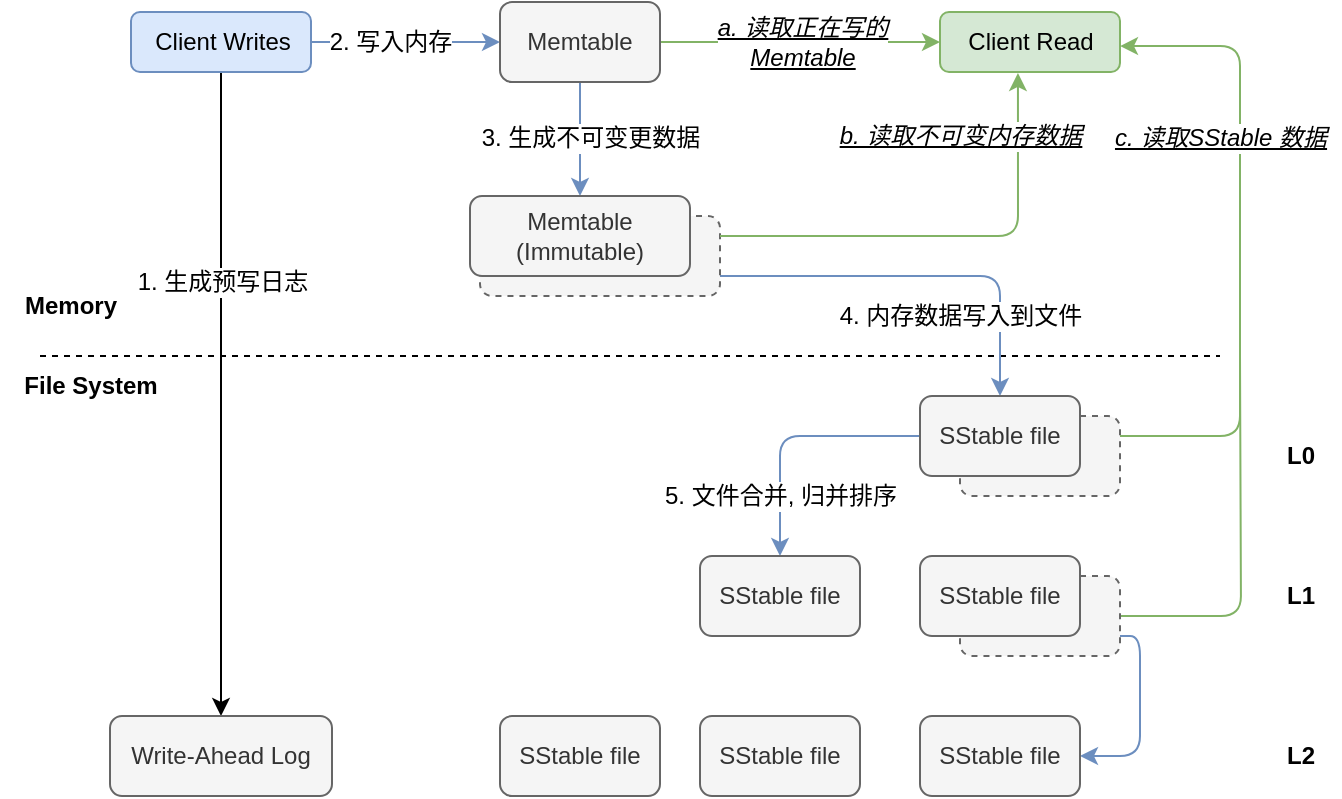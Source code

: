 <mxfile version="22.0.3" type="device" pages="3">
  <diagram name="lsm-tree-1" id="gPqh1k0p1fD9pDpTtmWK">
    <mxGraphModel dx="950" dy="647" grid="1" gridSize="10" guides="1" tooltips="1" connect="1" arrows="1" fold="1" page="1" pageScale="1" pageWidth="827" pageHeight="1169" math="0" shadow="0">
      <root>
        <mxCell id="0" />
        <mxCell id="1" parent="0" />
        <mxCell id="Ap49TxjKGIbWPdlHPext-1" value="" style="endArrow=none;html=1;rounded=0;fontSize=12;dashed=1;" edge="1" parent="1">
          <mxGeometry width="50" height="50" relative="1" as="geometry">
            <mxPoint x="90" y="290" as="sourcePoint" />
            <mxPoint x="680" y="290" as="targetPoint" />
          </mxGeometry>
        </mxCell>
        <mxCell id="Ap49TxjKGIbWPdlHPext-2" value="Memory" style="text;html=1;align=center;verticalAlign=middle;resizable=0;points=[];autosize=1;strokeColor=none;fillColor=none;fontSize=12;fontStyle=1" vertex="1" parent="1">
          <mxGeometry x="70" y="250" width="70" height="30" as="geometry" />
        </mxCell>
        <mxCell id="Ap49TxjKGIbWPdlHPext-3" value="File System" style="text;html=1;align=center;verticalAlign=middle;resizable=0;points=[];autosize=1;strokeColor=none;fillColor=none;fontSize=12;fontStyle=1" vertex="1" parent="1">
          <mxGeometry x="70" y="290" width="90" height="30" as="geometry" />
        </mxCell>
        <mxCell id="Ap49TxjKGIbWPdlHPext-10" style="edgeStyle=orthogonalEdgeStyle;rounded=0;orthogonalLoop=1;jettySize=auto;html=1;entryX=0;entryY=0.5;entryDx=0;entryDy=0;fontSize=12;fillColor=#dae8fc;strokeColor=#6c8ebf;" edge="1" parent="1" source="Ap49TxjKGIbWPdlHPext-4" target="Ap49TxjKGIbWPdlHPext-6">
          <mxGeometry relative="1" as="geometry" />
        </mxCell>
        <mxCell id="Ap49TxjKGIbWPdlHPext-32" value="2. 写入内存" style="edgeLabel;html=1;align=center;verticalAlign=middle;resizable=0;points=[];fontSize=12;" vertex="1" connectable="0" parent="Ap49TxjKGIbWPdlHPext-10">
          <mxGeometry x="-0.129" y="-2" relative="1" as="geometry">
            <mxPoint x="-2" y="-2" as="offset" />
          </mxGeometry>
        </mxCell>
        <mxCell id="Ap49TxjKGIbWPdlHPext-11" style="edgeStyle=orthogonalEdgeStyle;rounded=0;orthogonalLoop=1;jettySize=auto;html=1;entryX=0.5;entryY=0;entryDx=0;entryDy=0;fontSize=12;" edge="1" parent="1" source="Ap49TxjKGIbWPdlHPext-4" target="Ap49TxjKGIbWPdlHPext-5">
          <mxGeometry relative="1" as="geometry" />
        </mxCell>
        <mxCell id="Ap49TxjKGIbWPdlHPext-31" value="1. 生成预写日志" style="edgeLabel;html=1;align=center;verticalAlign=middle;resizable=0;points=[];fontSize=12;" vertex="1" connectable="0" parent="Ap49TxjKGIbWPdlHPext-11">
          <mxGeometry x="-0.061" y="1" relative="1" as="geometry">
            <mxPoint x="-1" y="-46" as="offset" />
          </mxGeometry>
        </mxCell>
        <mxCell id="Ap49TxjKGIbWPdlHPext-4" value="Client Writes" style="text;html=1;align=center;verticalAlign=middle;resizable=0;points=[];autosize=1;strokeColor=#6c8ebf;fillColor=#dae8fc;fontSize=12;rounded=1;" vertex="1" parent="1">
          <mxGeometry x="135.5" y="118" width="90" height="30" as="geometry" />
        </mxCell>
        <mxCell id="Ap49TxjKGIbWPdlHPext-5" value="Write-Ahead Log" style="rounded=1;whiteSpace=wrap;html=1;fontSize=12;fillColor=#f5f5f5;fontColor=#333333;strokeColor=#666666;" vertex="1" parent="1">
          <mxGeometry x="125" y="470" width="111" height="40" as="geometry" />
        </mxCell>
        <mxCell id="Ap49TxjKGIbWPdlHPext-9" style="rounded=0;orthogonalLoop=1;jettySize=auto;html=1;entryX=0.5;entryY=0;entryDx=0;entryDy=0;fontSize=12;exitX=0.5;exitY=1;exitDx=0;exitDy=0;fillColor=#dae8fc;strokeColor=#6c8ebf;" edge="1" parent="1" source="Ap49TxjKGIbWPdlHPext-6" target="Ap49TxjKGIbWPdlHPext-7">
          <mxGeometry relative="1" as="geometry">
            <mxPoint x="360" y="160" as="sourcePoint" />
            <Array as="points">
              <mxPoint x="360" y="180" />
            </Array>
          </mxGeometry>
        </mxCell>
        <mxCell id="Ap49TxjKGIbWPdlHPext-33" value="3. 生成不可变更数据" style="edgeLabel;html=1;align=center;verticalAlign=middle;resizable=0;points=[];fontSize=12;" vertex="1" connectable="0" parent="Ap49TxjKGIbWPdlHPext-9">
          <mxGeometry x="-0.106" y="-9" relative="1" as="geometry">
            <mxPoint x="14" y="2" as="offset" />
          </mxGeometry>
        </mxCell>
        <mxCell id="Ap49TxjKGIbWPdlHPext-40" value="&lt;i&gt;&lt;u&gt;a. 读取正在写的&lt;br&gt;Memtable&lt;/u&gt;&lt;/i&gt;" style="edgeStyle=orthogonalEdgeStyle;rounded=0;orthogonalLoop=1;jettySize=auto;html=1;exitX=1;exitY=0.5;exitDx=0;exitDy=0;fillColor=#d5e8d4;strokeColor=#82b366;fontSize=12;" edge="1" parent="1" source="Ap49TxjKGIbWPdlHPext-6" target="Ap49TxjKGIbWPdlHPext-39">
          <mxGeometry x="0.007" relative="1" as="geometry">
            <mxPoint as="offset" />
          </mxGeometry>
        </mxCell>
        <mxCell id="Ap49TxjKGIbWPdlHPext-6" value="Memtable" style="rounded=1;whiteSpace=wrap;html=1;fontSize=12;fillColor=#f5f5f5;fontColor=#333333;strokeColor=#666666;" vertex="1" parent="1">
          <mxGeometry x="320" y="113" width="80" height="40" as="geometry" />
        </mxCell>
        <mxCell id="Ap49TxjKGIbWPdlHPext-15" style="edgeStyle=orthogonalEdgeStyle;rounded=1;orthogonalLoop=1;jettySize=auto;html=1;exitX=1;exitY=0.75;exitDx=0;exitDy=0;entryX=0.5;entryY=0;entryDx=0;entryDy=0;fontSize=12;fillColor=#dae8fc;strokeColor=#6c8ebf;" edge="1" parent="1" source="Ap49TxjKGIbWPdlHPext-8" target="Ap49TxjKGIbWPdlHPext-13">
          <mxGeometry relative="1" as="geometry" />
        </mxCell>
        <mxCell id="Ap49TxjKGIbWPdlHPext-34" value="4. 内存数据写入到文件" style="edgeLabel;html=1;align=center;verticalAlign=middle;resizable=0;points=[];fontSize=12;" vertex="1" connectable="0" parent="Ap49TxjKGIbWPdlHPext-15">
          <mxGeometry x="0.107" y="4" relative="1" as="geometry">
            <mxPoint x="9" y="24" as="offset" />
          </mxGeometry>
        </mxCell>
        <mxCell id="Ap49TxjKGIbWPdlHPext-8" value="" style="rounded=1;whiteSpace=wrap;html=1;fontSize=12;dashed=1;fillColor=#f5f5f5;fontColor=#333333;strokeColor=#666666;" vertex="1" parent="1">
          <mxGeometry x="310" y="220" width="120" height="40" as="geometry" />
        </mxCell>
        <mxCell id="Ap49TxjKGIbWPdlHPext-19" style="edgeStyle=orthogonalEdgeStyle;rounded=1;orthogonalLoop=1;jettySize=auto;html=1;exitX=0;exitY=0.5;exitDx=0;exitDy=0;fontSize=12;fillColor=#dae8fc;strokeColor=#6c8ebf;" edge="1" parent="1" source="Ap49TxjKGIbWPdlHPext-13" target="Ap49TxjKGIbWPdlHPext-17">
          <mxGeometry relative="1" as="geometry">
            <Array as="points">
              <mxPoint x="460" y="330" />
            </Array>
          </mxGeometry>
        </mxCell>
        <mxCell id="Ap49TxjKGIbWPdlHPext-35" value="5. 文件合并, 归并排序" style="edgeLabel;html=1;align=center;verticalAlign=middle;resizable=0;points=[];fontSize=12;" vertex="1" connectable="0" parent="Ap49TxjKGIbWPdlHPext-19">
          <mxGeometry x="0.35" y="-2" relative="1" as="geometry">
            <mxPoint x="2" y="12" as="offset" />
          </mxGeometry>
        </mxCell>
        <mxCell id="Ap49TxjKGIbWPdlHPext-14" value="" style="rounded=1;whiteSpace=wrap;html=1;fontSize=12;dashed=1;fillColor=#f5f5f5;fontColor=#333333;strokeColor=#666666;" vertex="1" parent="1">
          <mxGeometry x="550" y="320" width="80" height="40" as="geometry" />
        </mxCell>
        <mxCell id="Ap49TxjKGIbWPdlHPext-13" value="SStable file" style="rounded=1;whiteSpace=wrap;html=1;fontSize=12;fillColor=#f5f5f5;fontColor=#333333;strokeColor=#666666;" vertex="1" parent="1">
          <mxGeometry x="530" y="310" width="80" height="40" as="geometry" />
        </mxCell>
        <mxCell id="Ap49TxjKGIbWPdlHPext-17" value="SStable file" style="rounded=1;whiteSpace=wrap;html=1;fontSize=12;fillColor=#f5f5f5;fontColor=#333333;strokeColor=#666666;" vertex="1" parent="1">
          <mxGeometry x="420" y="390" width="80" height="40" as="geometry" />
        </mxCell>
        <mxCell id="Ap49TxjKGIbWPdlHPext-26" style="edgeStyle=orthogonalEdgeStyle;rounded=1;orthogonalLoop=1;jettySize=auto;html=1;entryX=1;entryY=0.5;entryDx=0;entryDy=0;exitX=1;exitY=0.75;exitDx=0;exitDy=0;fontSize=12;fillColor=#dae8fc;strokeColor=#6c8ebf;" edge="1" parent="1" source="Ap49TxjKGIbWPdlHPext-18" target="Ap49TxjKGIbWPdlHPext-24">
          <mxGeometry relative="1" as="geometry">
            <mxPoint x="620" y="490" as="targetPoint" />
            <Array as="points">
              <mxPoint x="640" y="430" />
              <mxPoint x="640" y="490" />
            </Array>
          </mxGeometry>
        </mxCell>
        <mxCell id="Ap49TxjKGIbWPdlHPext-46" style="edgeStyle=orthogonalEdgeStyle;rounded=1;orthogonalLoop=1;jettySize=auto;html=1;exitX=1;exitY=0.5;exitDx=0;exitDy=0;fillColor=#d5e8d4;strokeColor=#82b366;endArrow=none;endFill=0;" edge="1" parent="1" source="Ap49TxjKGIbWPdlHPext-18">
          <mxGeometry relative="1" as="geometry">
            <mxPoint x="690" y="290" as="targetPoint" />
          </mxGeometry>
        </mxCell>
        <mxCell id="Ap49TxjKGIbWPdlHPext-18" value="" style="rounded=1;whiteSpace=wrap;html=1;fontSize=12;dashed=1;fillColor=#f5f5f5;fontColor=#333333;strokeColor=#666666;" vertex="1" parent="1">
          <mxGeometry x="550" y="400" width="80" height="40" as="geometry" />
        </mxCell>
        <mxCell id="Ap49TxjKGIbWPdlHPext-20" value="L0" style="text;html=1;align=center;verticalAlign=middle;resizable=0;points=[];autosize=1;strokeColor=none;fillColor=none;fontSize=12;fontStyle=1" vertex="1" parent="1">
          <mxGeometry x="700" y="325" width="40" height="30" as="geometry" />
        </mxCell>
        <mxCell id="Ap49TxjKGIbWPdlHPext-21" value="L1" style="text;html=1;align=center;verticalAlign=middle;resizable=0;points=[];autosize=1;strokeColor=none;fillColor=none;fontSize=12;fontStyle=1" vertex="1" parent="1">
          <mxGeometry x="700" y="395" width="40" height="30" as="geometry" />
        </mxCell>
        <mxCell id="Ap49TxjKGIbWPdlHPext-22" value="SStable file" style="rounded=1;whiteSpace=wrap;html=1;fontSize=12;fillColor=#f5f5f5;fontColor=#333333;strokeColor=#666666;" vertex="1" parent="1">
          <mxGeometry x="320" y="470" width="80" height="40" as="geometry" />
        </mxCell>
        <mxCell id="Ap49TxjKGIbWPdlHPext-23" value="SStable file" style="rounded=1;whiteSpace=wrap;html=1;fontSize=12;fillColor=#f5f5f5;fontColor=#333333;strokeColor=#666666;" vertex="1" parent="1">
          <mxGeometry x="420" y="470" width="80" height="40" as="geometry" />
        </mxCell>
        <mxCell id="Ap49TxjKGIbWPdlHPext-24" value="SStable file" style="rounded=1;whiteSpace=wrap;html=1;fontSize=12;fillColor=#f5f5f5;fontColor=#333333;strokeColor=#666666;" vertex="1" parent="1">
          <mxGeometry x="530" y="470" width="80" height="40" as="geometry" />
        </mxCell>
        <mxCell id="Ap49TxjKGIbWPdlHPext-25" value="L2" style="text;html=1;align=center;verticalAlign=middle;resizable=0;points=[];autosize=1;strokeColor=none;fillColor=none;fontSize=12;fontStyle=1" vertex="1" parent="1">
          <mxGeometry x="700" y="475" width="40" height="30" as="geometry" />
        </mxCell>
        <mxCell id="Ap49TxjKGIbWPdlHPext-30" value="SStable file" style="rounded=1;whiteSpace=wrap;html=1;fontSize=12;fillColor=#f5f5f5;fontColor=#333333;strokeColor=#666666;" vertex="1" parent="1">
          <mxGeometry x="530" y="390" width="80" height="40" as="geometry" />
        </mxCell>
        <mxCell id="Ap49TxjKGIbWPdlHPext-7" value="Memtable&lt;br style=&quot;border-color: var(--border-color); font-size: 12px;&quot;&gt;(Immutable)" style="rounded=1;whiteSpace=wrap;html=1;fontSize=12;fillColor=#f5f5f5;fontColor=#333333;strokeColor=#666666;" vertex="1" parent="1">
          <mxGeometry x="305" y="210" width="110" height="40" as="geometry" />
        </mxCell>
        <mxCell id="Ap49TxjKGIbWPdlHPext-39" value="Client Read" style="text;html=1;align=center;verticalAlign=middle;resizable=0;points=[];autosize=1;strokeColor=#82b366;fillColor=#d5e8d4;fontSize=12;rounded=1;" vertex="1" parent="1">
          <mxGeometry x="540" y="118" width="90" height="30" as="geometry" />
        </mxCell>
        <mxCell id="Ap49TxjKGIbWPdlHPext-42" style="edgeStyle=orthogonalEdgeStyle;rounded=1;orthogonalLoop=1;jettySize=auto;html=1;exitX=1;exitY=0.25;exitDx=0;exitDy=0;entryX=0.433;entryY=1.017;entryDx=0;entryDy=0;entryPerimeter=0;fillColor=#d5e8d4;strokeColor=#82b366;" edge="1" parent="1" source="Ap49TxjKGIbWPdlHPext-8" target="Ap49TxjKGIbWPdlHPext-39">
          <mxGeometry relative="1" as="geometry" />
        </mxCell>
        <mxCell id="Ap49TxjKGIbWPdlHPext-43" value="b. 读取不可变内存数据" style="edgeLabel;html=1;align=center;verticalAlign=middle;resizable=0;points=[];fontSize=12;fontStyle=6" vertex="1" connectable="0" parent="Ap49TxjKGIbWPdlHPext-42">
          <mxGeometry x="-0.278" y="9" relative="1" as="geometry">
            <mxPoint x="37" y="-41" as="offset" />
          </mxGeometry>
        </mxCell>
        <mxCell id="Ap49TxjKGIbWPdlHPext-44" style="edgeStyle=orthogonalEdgeStyle;rounded=1;orthogonalLoop=1;jettySize=auto;html=1;entryX=1;entryY=0.567;entryDx=0;entryDy=0;entryPerimeter=0;fillColor=#d5e8d4;strokeColor=#82b366;" edge="1" parent="1" target="Ap49TxjKGIbWPdlHPext-39">
          <mxGeometry relative="1" as="geometry">
            <mxPoint x="630" y="330" as="sourcePoint" />
            <Array as="points">
              <mxPoint x="690" y="330" />
              <mxPoint x="690" y="135" />
            </Array>
          </mxGeometry>
        </mxCell>
        <mxCell id="Ap49TxjKGIbWPdlHPext-45" value="c. 读取SStable 数据" style="edgeLabel;html=1;align=center;verticalAlign=middle;resizable=0;points=[];fontSize=12;fontStyle=6" vertex="1" connectable="0" parent="Ap49TxjKGIbWPdlHPext-44">
          <mxGeometry x="-0.075" y="4" relative="1" as="geometry">
            <mxPoint x="-6" y="-64" as="offset" />
          </mxGeometry>
        </mxCell>
      </root>
    </mxGraphModel>
  </diagram>
  <diagram id="Xm0XJojkTVteTKplpcdn" name="lsm-tree-2">
    <mxGraphModel dx="907" dy="617" grid="1" gridSize="10" guides="1" tooltips="1" connect="1" arrows="1" fold="1" page="1" pageScale="1" pageWidth="827" pageHeight="1169" math="0" shadow="0">
      <root>
        <mxCell id="0" />
        <mxCell id="1" parent="0" />
        <mxCell id="csOKYG-MWauCTqYlIaM--1" value="DataBlock1" style="rounded=0;whiteSpace=wrap;html=1;fillColor=#f5f5f5;fontColor=#333333;strokeColor=#666666;fontSize=13;" vertex="1" parent="1">
          <mxGeometry x="200" y="150" width="120" height="40" as="geometry" />
        </mxCell>
        <mxCell id="csOKYG-MWauCTqYlIaM--2" value="DataBlock2" style="rounded=0;whiteSpace=wrap;html=1;fillColor=#f5f5f5;fontColor=#333333;strokeColor=#666666;fontSize=13;" vertex="1" parent="1">
          <mxGeometry x="200" y="190" width="120" height="40" as="geometry" />
        </mxCell>
        <mxCell id="csOKYG-MWauCTqYlIaM--4" value="DataBlockN" style="rounded=0;whiteSpace=wrap;html=1;fillColor=#f5f5f5;fontColor=#333333;strokeColor=#666666;fontSize=13;" vertex="1" parent="1">
          <mxGeometry x="200" y="230" width="120" height="40" as="geometry" />
        </mxCell>
        <mxCell id="csOKYG-MWauCTqYlIaM--5" value="MetaBlock1" style="rounded=0;whiteSpace=wrap;html=1;fillColor=#dae8fc;strokeColor=#6c8ebf;fontSize=13;" vertex="1" parent="1">
          <mxGeometry x="200" y="270" width="120" height="40" as="geometry" />
        </mxCell>
        <mxCell id="csOKYG-MWauCTqYlIaM--6" value="MetaBlock2" style="rounded=0;whiteSpace=wrap;html=1;fillColor=#dae8fc;strokeColor=#6c8ebf;fontSize=13;" vertex="1" parent="1">
          <mxGeometry x="200" y="310" width="120" height="40" as="geometry" />
        </mxCell>
        <mxCell id="csOKYG-MWauCTqYlIaM--7" value="MetaBlockn" style="rounded=0;whiteSpace=wrap;html=1;fillColor=#dae8fc;strokeColor=#6c8ebf;fontSize=13;" vertex="1" parent="1">
          <mxGeometry x="200" y="350" width="120" height="40" as="geometry" />
        </mxCell>
        <mxCell id="csOKYG-MWauCTqYlIaM--13" style="edgeStyle=orthogonalEdgeStyle;rounded=1;orthogonalLoop=1;jettySize=auto;html=1;exitX=0;exitY=0.5;exitDx=0;exitDy=0;entryX=0;entryY=0.5;entryDx=0;entryDy=0;fillColor=#ffe6cc;strokeColor=#d79b00;fontSize=13;" edge="1" parent="1" source="csOKYG-MWauCTqYlIaM--8" target="csOKYG-MWauCTqYlIaM--5">
          <mxGeometry relative="1" as="geometry">
            <Array as="points">
              <mxPoint x="160" y="410" />
              <mxPoint x="160" y="290" />
            </Array>
          </mxGeometry>
        </mxCell>
        <mxCell id="csOKYG-MWauCTqYlIaM--16" style="edgeStyle=orthogonalEdgeStyle;rounded=1;orthogonalLoop=1;jettySize=auto;html=1;exitX=0;exitY=0.5;exitDx=0;exitDy=0;entryX=0;entryY=0.5;entryDx=0;entryDy=0;fillColor=#ffe6cc;strokeColor=#d79b00;fontSize=13;" edge="1" parent="1" source="csOKYG-MWauCTqYlIaM--8" target="csOKYG-MWauCTqYlIaM--6">
          <mxGeometry relative="1" as="geometry">
            <Array as="points">
              <mxPoint x="160" y="410" />
              <mxPoint x="160" y="330" />
            </Array>
          </mxGeometry>
        </mxCell>
        <mxCell id="csOKYG-MWauCTqYlIaM--17" style="edgeStyle=orthogonalEdgeStyle;rounded=1;orthogonalLoop=1;jettySize=auto;html=1;exitX=0;exitY=0.5;exitDx=0;exitDy=0;entryX=0;entryY=0.5;entryDx=0;entryDy=0;fillColor=#ffe6cc;strokeColor=#d79b00;fontSize=13;" edge="1" parent="1" source="csOKYG-MWauCTqYlIaM--8" target="csOKYG-MWauCTqYlIaM--7">
          <mxGeometry relative="1" as="geometry">
            <Array as="points">
              <mxPoint x="160" y="410" />
              <mxPoint x="160" y="370" />
            </Array>
          </mxGeometry>
        </mxCell>
        <mxCell id="csOKYG-MWauCTqYlIaM--8" value="MetaIndexBlock" style="rounded=0;whiteSpace=wrap;html=1;fillColor=#ffe6cc;strokeColor=#d79b00;fontSize=13;" vertex="1" parent="1">
          <mxGeometry x="200" y="390" width="120" height="40" as="geometry" />
        </mxCell>
        <mxCell id="csOKYG-MWauCTqYlIaM--18" style="edgeStyle=orthogonalEdgeStyle;rounded=1;orthogonalLoop=1;jettySize=auto;html=1;exitX=0;exitY=0.25;exitDx=0;exitDy=0;entryX=0;entryY=0.5;entryDx=0;entryDy=0;fillColor=#d5e8d4;strokeColor=#82b366;fontSize=13;" edge="1" parent="1" source="csOKYG-MWauCTqYlIaM--9" target="csOKYG-MWauCTqYlIaM--4">
          <mxGeometry relative="1" as="geometry">
            <Array as="points">
              <mxPoint x="200" y="450" />
              <mxPoint x="110" y="450" />
              <mxPoint x="110" y="250" />
            </Array>
          </mxGeometry>
        </mxCell>
        <mxCell id="csOKYG-MWauCTqYlIaM--19" style="edgeStyle=orthogonalEdgeStyle;rounded=1;orthogonalLoop=1;jettySize=auto;html=1;exitX=0;exitY=0.5;exitDx=0;exitDy=0;entryX=0;entryY=0.5;entryDx=0;entryDy=0;fillColor=#d5e8d4;strokeColor=#82b366;fontSize=13;" edge="1" parent="1" source="csOKYG-MWauCTqYlIaM--9" target="csOKYG-MWauCTqYlIaM--2">
          <mxGeometry relative="1" as="geometry">
            <Array as="points">
              <mxPoint x="110" y="450" />
              <mxPoint x="110" y="210" />
            </Array>
          </mxGeometry>
        </mxCell>
        <mxCell id="csOKYG-MWauCTqYlIaM--20" style="edgeStyle=orthogonalEdgeStyle;rounded=1;orthogonalLoop=1;jettySize=auto;html=1;exitX=0;exitY=0.5;exitDx=0;exitDy=0;entryX=0;entryY=0.5;entryDx=0;entryDy=0;fillColor=#d5e8d4;strokeColor=#82b366;fontSize=13;" edge="1" parent="1" source="csOKYG-MWauCTqYlIaM--9" target="csOKYG-MWauCTqYlIaM--1">
          <mxGeometry relative="1" as="geometry">
            <Array as="points">
              <mxPoint x="110" y="450" />
              <mxPoint x="110" y="170" />
            </Array>
          </mxGeometry>
        </mxCell>
        <mxCell id="csOKYG-MWauCTqYlIaM--9" value="IndexBlock" style="rounded=0;whiteSpace=wrap;html=1;fillColor=#d5e8d4;strokeColor=#82b366;fontSize=13;" vertex="1" parent="1">
          <mxGeometry x="200" y="430" width="120" height="40" as="geometry" />
        </mxCell>
        <mxCell id="csOKYG-MWauCTqYlIaM--11" style="edgeStyle=orthogonalEdgeStyle;rounded=1;orthogonalLoop=1;jettySize=auto;html=1;entryX=1;entryY=0.5;entryDx=0;entryDy=0;exitX=1;exitY=0.5;exitDx=0;exitDy=0;fillColor=#e1d5e7;strokeColor=#9673a6;fontSize=13;" edge="1" parent="1" source="csOKYG-MWauCTqYlIaM--10" target="csOKYG-MWauCTqYlIaM--8">
          <mxGeometry relative="1" as="geometry">
            <Array as="points">
              <mxPoint x="350" y="490" />
              <mxPoint x="350" y="410" />
            </Array>
          </mxGeometry>
        </mxCell>
        <mxCell id="csOKYG-MWauCTqYlIaM--12" style="edgeStyle=orthogonalEdgeStyle;rounded=1;orthogonalLoop=1;jettySize=auto;html=1;exitX=1;exitY=0.5;exitDx=0;exitDy=0;entryX=1;entryY=0.5;entryDx=0;entryDy=0;fillColor=#e1d5e7;strokeColor=#9673a6;fontSize=13;" edge="1" parent="1" source="csOKYG-MWauCTqYlIaM--10" target="csOKYG-MWauCTqYlIaM--9">
          <mxGeometry relative="1" as="geometry">
            <Array as="points">
              <mxPoint x="350" y="490" />
              <mxPoint x="350" y="450" />
            </Array>
          </mxGeometry>
        </mxCell>
        <mxCell id="csOKYG-MWauCTqYlIaM--10" value="Footer" style="rounded=0;whiteSpace=wrap;html=1;fillColor=#e1d5e7;strokeColor=#9673a6;fontSize=13;" vertex="1" parent="1">
          <mxGeometry x="200" y="470" width="120" height="40" as="geometry" />
        </mxCell>
        <mxCell id="csOKYG-MWauCTqYlIaM--21" value="Footer" style="rounded=0;whiteSpace=wrap;html=1;fillColor=#e1d5e7;strokeColor=#9673a6;fontSize=13;" vertex="1" parent="1">
          <mxGeometry x="385" y="475" width="100" height="30" as="geometry" />
        </mxCell>
        <mxCell id="csOKYG-MWauCTqYlIaM--22" value="用来存储meta index block 和&lt;br style=&quot;font-size: 13px;&quot;&gt;index block在sstable中的索引信息" style="text;html=1;align=center;verticalAlign=middle;resizable=0;points=[];autosize=1;strokeColor=none;fillColor=none;fontSize=13;" vertex="1" parent="1">
          <mxGeometry x="495" y="475" width="220" height="40" as="geometry" />
        </mxCell>
        <mxCell id="csOKYG-MWauCTqYlIaM--23" value="IndexBlock" style="rounded=0;whiteSpace=wrap;html=1;fillColor=#d5e8d4;strokeColor=#82b366;fontSize=13;" vertex="1" parent="1">
          <mxGeometry x="385" y="435" width="100" height="30" as="geometry" />
        </mxCell>
        <mxCell id="csOKYG-MWauCTqYlIaM--24" value="index block用来存储所有&lt;br style=&quot;font-size: 13px;&quot;&gt;data block的相关索引信息" style="text;html=1;align=center;verticalAlign=middle;resizable=0;points=[];autosize=1;strokeColor=none;fillColor=none;fontSize=13;" vertex="1" parent="1">
          <mxGeometry x="520" y="430" width="170" height="40" as="geometry" />
        </mxCell>
        <mxCell id="csOKYG-MWauCTqYlIaM--25" value="MetaIndexBlock" style="rounded=0;whiteSpace=wrap;html=1;fillColor=#ffe6cc;strokeColor=#d79b00;fontSize=13;" vertex="1" parent="1">
          <mxGeometry x="385" y="395" width="100" height="30" as="geometry" />
        </mxCell>
        <mxCell id="csOKYG-MWauCTqYlIaM--26" value="meta index block用来存储filter block&lt;br style=&quot;font-size: 13px;&quot;&gt;在整个sstable中的索引信息" style="text;html=1;align=center;verticalAlign=middle;resizable=0;points=[];autosize=1;strokeColor=none;fillColor=none;fontSize=13;" vertex="1" parent="1">
          <mxGeometry x="505" y="390" width="230" height="40" as="geometry" />
        </mxCell>
        <mxCell id="csOKYG-MWauCTqYlIaM--27" value="MetaBlock" style="rounded=0;whiteSpace=wrap;html=1;fillColor=#dae8fc;strokeColor=#6c8ebf;fontSize=13;" vertex="1" parent="1">
          <mxGeometry x="385" y="315" width="100" height="30" as="geometry" />
        </mxCell>
        <mxCell id="csOKYG-MWauCTqYlIaM--28" value="meta block 分为:&lt;br style=&quot;font-size: 13px;&quot;&gt;filter block(保存当前sstable 的key 的bloomfilter)&amp;nbsp;&lt;br style=&quot;font-size: 13px;&quot;&gt;stat block(保存当前 sstable 的统计信息)" style="text;html=1;align=center;verticalAlign=middle;resizable=0;points=[];autosize=1;strokeColor=none;fillColor=none;fontSize=13;" vertex="1" parent="1">
          <mxGeometry x="500" y="300" width="300" height="60" as="geometry" />
        </mxCell>
        <mxCell id="csOKYG-MWauCTqYlIaM--30" value="DataBlock" style="rounded=0;whiteSpace=wrap;html=1;fillColor=#f5f5f5;strokeColor=#666666;fontColor=#333333;fontSize=13;" vertex="1" parent="1">
          <mxGeometry x="385" y="200" width="100" height="30" as="geometry" />
        </mxCell>
        <mxCell id="csOKYG-MWauCTqYlIaM--31" value="data block中存储的数据是key value键值对" style="text;html=1;align=center;verticalAlign=middle;resizable=0;points=[];autosize=1;strokeColor=none;fillColor=none;fontSize=13;" vertex="1" parent="1">
          <mxGeometry x="500" y="200" width="270" height="30" as="geometry" />
        </mxCell>
      </root>
    </mxGraphModel>
  </diagram>
  <diagram id="bT776CJRt7wEFJIucqg3" name="lsm-tree-wal">
    <mxGraphModel dx="998" dy="679" grid="1" gridSize="10" guides="1" tooltips="1" connect="1" arrows="1" fold="1" page="1" pageScale="1" pageWidth="827" pageHeight="1169" math="0" shadow="0">
      <root>
        <mxCell id="0" />
        <mxCell id="1" parent="0" />
        <mxCell id="kS33mRG89M6ijCvK2min-1" value="" style="endArrow=none;html=1;rounded=0;fontSize=12;dashed=1;" edge="1" parent="1">
          <mxGeometry width="50" height="50" relative="1" as="geometry">
            <mxPoint x="90" y="290" as="sourcePoint" />
            <mxPoint x="680" y="290" as="targetPoint" />
          </mxGeometry>
        </mxCell>
        <mxCell id="kS33mRG89M6ijCvK2min-2" value="Memory" style="text;html=1;align=center;verticalAlign=middle;resizable=0;points=[];autosize=1;strokeColor=none;fillColor=none;fontSize=12;fontStyle=1" vertex="1" parent="1">
          <mxGeometry x="70" y="250" width="70" height="30" as="geometry" />
        </mxCell>
        <mxCell id="kS33mRG89M6ijCvK2min-3" value="File System" style="text;html=1;align=center;verticalAlign=middle;resizable=0;points=[];autosize=1;strokeColor=none;fillColor=none;fontSize=12;fontStyle=1" vertex="1" parent="1">
          <mxGeometry x="70" y="290" width="90" height="30" as="geometry" />
        </mxCell>
        <mxCell id="kS33mRG89M6ijCvK2min-4" style="edgeStyle=orthogonalEdgeStyle;rounded=0;orthogonalLoop=1;jettySize=auto;html=1;entryX=0;entryY=0.5;entryDx=0;entryDy=0;fontSize=12;fillColor=#dae8fc;strokeColor=#6c8ebf;" edge="1" parent="1" source="kS33mRG89M6ijCvK2min-8" target="kS33mRG89M6ijCvK2min-13">
          <mxGeometry relative="1" as="geometry" />
        </mxCell>
        <mxCell id="kS33mRG89M6ijCvK2min-5" value="2. 写入内存" style="edgeLabel;html=1;align=center;verticalAlign=middle;resizable=0;points=[];fontSize=12;" vertex="1" connectable="0" parent="kS33mRG89M6ijCvK2min-4">
          <mxGeometry x="-0.129" y="-2" relative="1" as="geometry">
            <mxPoint x="-2" y="-2" as="offset" />
          </mxGeometry>
        </mxCell>
        <mxCell id="kS33mRG89M6ijCvK2min-6" style="edgeStyle=orthogonalEdgeStyle;rounded=0;orthogonalLoop=1;jettySize=auto;html=1;entryX=0.5;entryY=0;entryDx=0;entryDy=0;fontSize=12;" edge="1" parent="1" source="kS33mRG89M6ijCvK2min-8" target="kS33mRG89M6ijCvK2min-9">
          <mxGeometry relative="1" as="geometry" />
        </mxCell>
        <mxCell id="kS33mRG89M6ijCvK2min-7" value="1. 生成预写日志" style="edgeLabel;html=1;align=center;verticalAlign=middle;resizable=0;points=[];fontSize=12;" vertex="1" connectable="0" parent="kS33mRG89M6ijCvK2min-6">
          <mxGeometry x="-0.061" y="1" relative="1" as="geometry">
            <mxPoint x="-1" y="-46" as="offset" />
          </mxGeometry>
        </mxCell>
        <mxCell id="kS33mRG89M6ijCvK2min-8" value="Client Writes" style="text;html=1;align=center;verticalAlign=middle;resizable=0;points=[];autosize=1;fontSize=12;rounded=1;" vertex="1" parent="1">
          <mxGeometry x="135.5" y="118" width="90" height="30" as="geometry" />
        </mxCell>
        <mxCell id="kS33mRG89M6ijCvK2min-39" style="edgeStyle=orthogonalEdgeStyle;rounded=0;orthogonalLoop=1;jettySize=auto;html=1;exitX=1;exitY=0.5;exitDx=0;exitDy=0;" edge="1" parent="1" source="kS33mRG89M6ijCvK2min-9" target="kS33mRG89M6ijCvK2min-38">
          <mxGeometry relative="1" as="geometry" />
        </mxCell>
        <mxCell id="kS33mRG89M6ijCvK2min-40" value="3.2 Freeze" style="edgeLabel;html=1;align=center;verticalAlign=middle;resizable=0;points=[];fontSize=12;" vertex="1" connectable="0" parent="kS33mRG89M6ijCvK2min-39">
          <mxGeometry x="-0.343" y="-1" relative="1" as="geometry">
            <mxPoint x="12" y="-1" as="offset" />
          </mxGeometry>
        </mxCell>
        <mxCell id="kS33mRG89M6ijCvK2min-9" value="Write-Ahead Log" style="rounded=1;whiteSpace=wrap;html=1;fontSize=12;fillColor=#e1d5e7;strokeColor=#9673a6;" vertex="1" parent="1">
          <mxGeometry x="133" y="325" width="95" height="40" as="geometry" />
        </mxCell>
        <mxCell id="kS33mRG89M6ijCvK2min-10" style="rounded=0;orthogonalLoop=1;jettySize=auto;html=1;entryX=0.5;entryY=0;entryDx=0;entryDy=0;fontSize=12;exitX=0.5;exitY=1;exitDx=0;exitDy=0;fillColor=#dae8fc;strokeColor=#6c8ebf;" edge="1" parent="1" source="kS33mRG89M6ijCvK2min-13" target="kS33mRG89M6ijCvK2min-32">
          <mxGeometry relative="1" as="geometry">
            <mxPoint x="375" y="160" as="sourcePoint" />
            <Array as="points">
              <mxPoint x="375" y="180" />
            </Array>
          </mxGeometry>
        </mxCell>
        <mxCell id="kS33mRG89M6ijCvK2min-11" value="3.1生成不可变更数据" style="edgeLabel;html=1;align=center;verticalAlign=middle;resizable=0;points=[];fontSize=12;" vertex="1" connectable="0" parent="kS33mRG89M6ijCvK2min-10">
          <mxGeometry x="-0.106" y="-9" relative="1" as="geometry">
            <mxPoint x="14" y="2" as="offset" />
          </mxGeometry>
        </mxCell>
        <mxCell id="kS33mRG89M6ijCvK2min-13" value="Memtable" style="rounded=1;whiteSpace=wrap;html=1;fontSize=12;fillColor=#f5f5f5;fontColor=#333333;strokeColor=#666666;" vertex="1" parent="1">
          <mxGeometry x="335" y="113" width="80" height="40" as="geometry" />
        </mxCell>
        <mxCell id="kS33mRG89M6ijCvK2min-14" style="edgeStyle=orthogonalEdgeStyle;rounded=1;orthogonalLoop=1;jettySize=auto;html=1;exitX=1;exitY=0.75;exitDx=0;exitDy=0;entryX=0.5;entryY=0;entryDx=0;entryDy=0;fontSize=12;fillColor=#dae8fc;strokeColor=#6c8ebf;" edge="1" parent="1" source="kS33mRG89M6ijCvK2min-16" target="kS33mRG89M6ijCvK2min-20">
          <mxGeometry relative="1" as="geometry" />
        </mxCell>
        <mxCell id="kS33mRG89M6ijCvK2min-15" value="4.1 内存数据写入到文件" style="edgeLabel;html=1;align=center;verticalAlign=middle;resizable=0;points=[];fontSize=12;" vertex="1" connectable="0" parent="kS33mRG89M6ijCvK2min-14">
          <mxGeometry x="0.107" y="4" relative="1" as="geometry">
            <mxPoint x="9" y="24" as="offset" />
          </mxGeometry>
        </mxCell>
        <mxCell id="kS33mRG89M6ijCvK2min-16" value="" style="rounded=1;whiteSpace=wrap;html=1;fontSize=12;dashed=1;fillColor=#f5f5f5;fontColor=#333333;strokeColor=#666666;" vertex="1" parent="1">
          <mxGeometry x="325" y="220" width="120" height="40" as="geometry" />
        </mxCell>
        <mxCell id="kS33mRG89M6ijCvK2min-19" value="" style="rounded=1;whiteSpace=wrap;html=1;fontSize=12;dashed=1;fillColor=#d5e8d4;strokeColor=#82b366;" vertex="1" parent="1">
          <mxGeometry x="550" y="320" width="80" height="40" as="geometry" />
        </mxCell>
        <mxCell id="kS33mRG89M6ijCvK2min-20" value="SStable file" style="rounded=1;whiteSpace=wrap;html=1;fontSize=12;fillColor=#d5e8d4;strokeColor=#82b366;" vertex="1" parent="1">
          <mxGeometry x="530" y="310" width="80" height="40" as="geometry" />
        </mxCell>
        <mxCell id="kS33mRG89M6ijCvK2min-25" value="L0" style="text;html=1;align=center;verticalAlign=middle;resizable=0;points=[];autosize=1;strokeColor=none;fillColor=none;fontSize=12;fontStyle=1" vertex="1" parent="1">
          <mxGeometry x="660" y="325" width="40" height="30" as="geometry" />
        </mxCell>
        <mxCell id="kS33mRG89M6ijCvK2min-32" value="Memtable&lt;br style=&quot;border-color: var(--border-color); font-size: 12px;&quot;&gt;(Immutable)" style="rounded=1;whiteSpace=wrap;html=1;fontSize=12;fillColor=#f5f5f5;fontColor=#333333;strokeColor=#666666;" vertex="1" parent="1">
          <mxGeometry x="320" y="210" width="110" height="40" as="geometry" />
        </mxCell>
        <mxCell id="kS33mRG89M6ijCvK2min-42" value="" style="edgeStyle=orthogonalEdgeStyle;rounded=0;orthogonalLoop=1;jettySize=auto;html=1;" edge="1" parent="1" source="kS33mRG89M6ijCvK2min-38" target="kS33mRG89M6ijCvK2min-41">
          <mxGeometry relative="1" as="geometry" />
        </mxCell>
        <mxCell id="kS33mRG89M6ijCvK2min-43" value="4.2 delete" style="edgeLabel;html=1;align=center;verticalAlign=middle;resizable=0;points=[];fontSize=13;" vertex="1" connectable="0" parent="kS33mRG89M6ijCvK2min-42">
          <mxGeometry x="-0.087" y="1" relative="1" as="geometry">
            <mxPoint as="offset" />
          </mxGeometry>
        </mxCell>
        <mxCell id="kS33mRG89M6ijCvK2min-38" value="Frozen Log" style="rounded=1;whiteSpace=wrap;html=1;fontSize=12;fillColor=#e1d5e7;strokeColor=#9673a6;" vertex="1" parent="1">
          <mxGeometry x="330" y="325" width="90" height="40" as="geometry" />
        </mxCell>
        <mxCell id="kS33mRG89M6ijCvK2min-41" value="&lt;strike&gt;Frozen Log&lt;/strike&gt;" style="rounded=1;whiteSpace=wrap;html=1;fontSize=12;fillColor=#e1d5e7;strokeColor=#9673a6;dashed=1;" vertex="1" parent="1">
          <mxGeometry x="330" y="430" width="90" height="40" as="geometry" />
        </mxCell>
      </root>
    </mxGraphModel>
  </diagram>
</mxfile>
